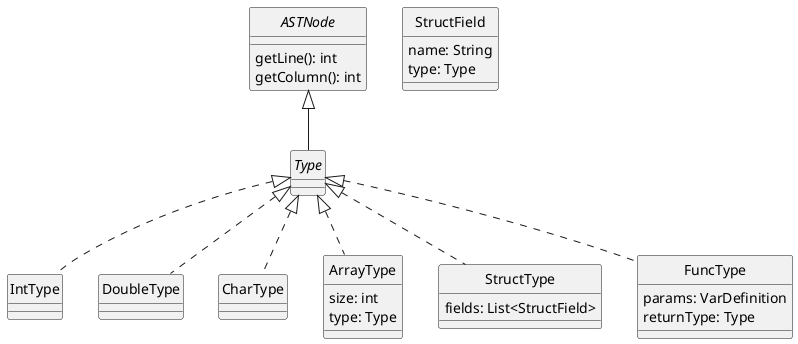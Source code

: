 @startuml Types
skinparam style strictuml
skinparam monochrome true

interface ASTNode {
    getLine(): int
    getColumn(): int
}

interface Type

ASTNode <|-- Type

'Los tipos simples son: int, double, char
class IntType
class DoubleType
class CharType

' Los tipos complejos son Arrays y Structs


/' Los arrays pueden ser creados usando [] para construir un tipo nuevo,
debiendo especificar el tamaño del array, previo a su tipo, en su construcción '/
class ArrayType {
    size: int
    type: Type
}

class StructField {
    name: String
    type: Type
}

' Un registro se puede crear usando la palabra clave defstruct y definiendo una secuencia de variables
class StructType {
    ' TODO ¿por qué este tipo concreto?
    fields: List<StructField>
}

class FuncType {
    params: VarDefinition
    returnType: Type    /'Sólo se devuelven tipos simples'/
    'TODO ¿qué pasa si el tipo de retorno es VOID?
}

Type <|.. FuncType
Type <|.. IntType
Type <|.. DoubleType
Type <|.. CharType
Type <|.. ArrayType
Type <|.. StructType

@enduml
